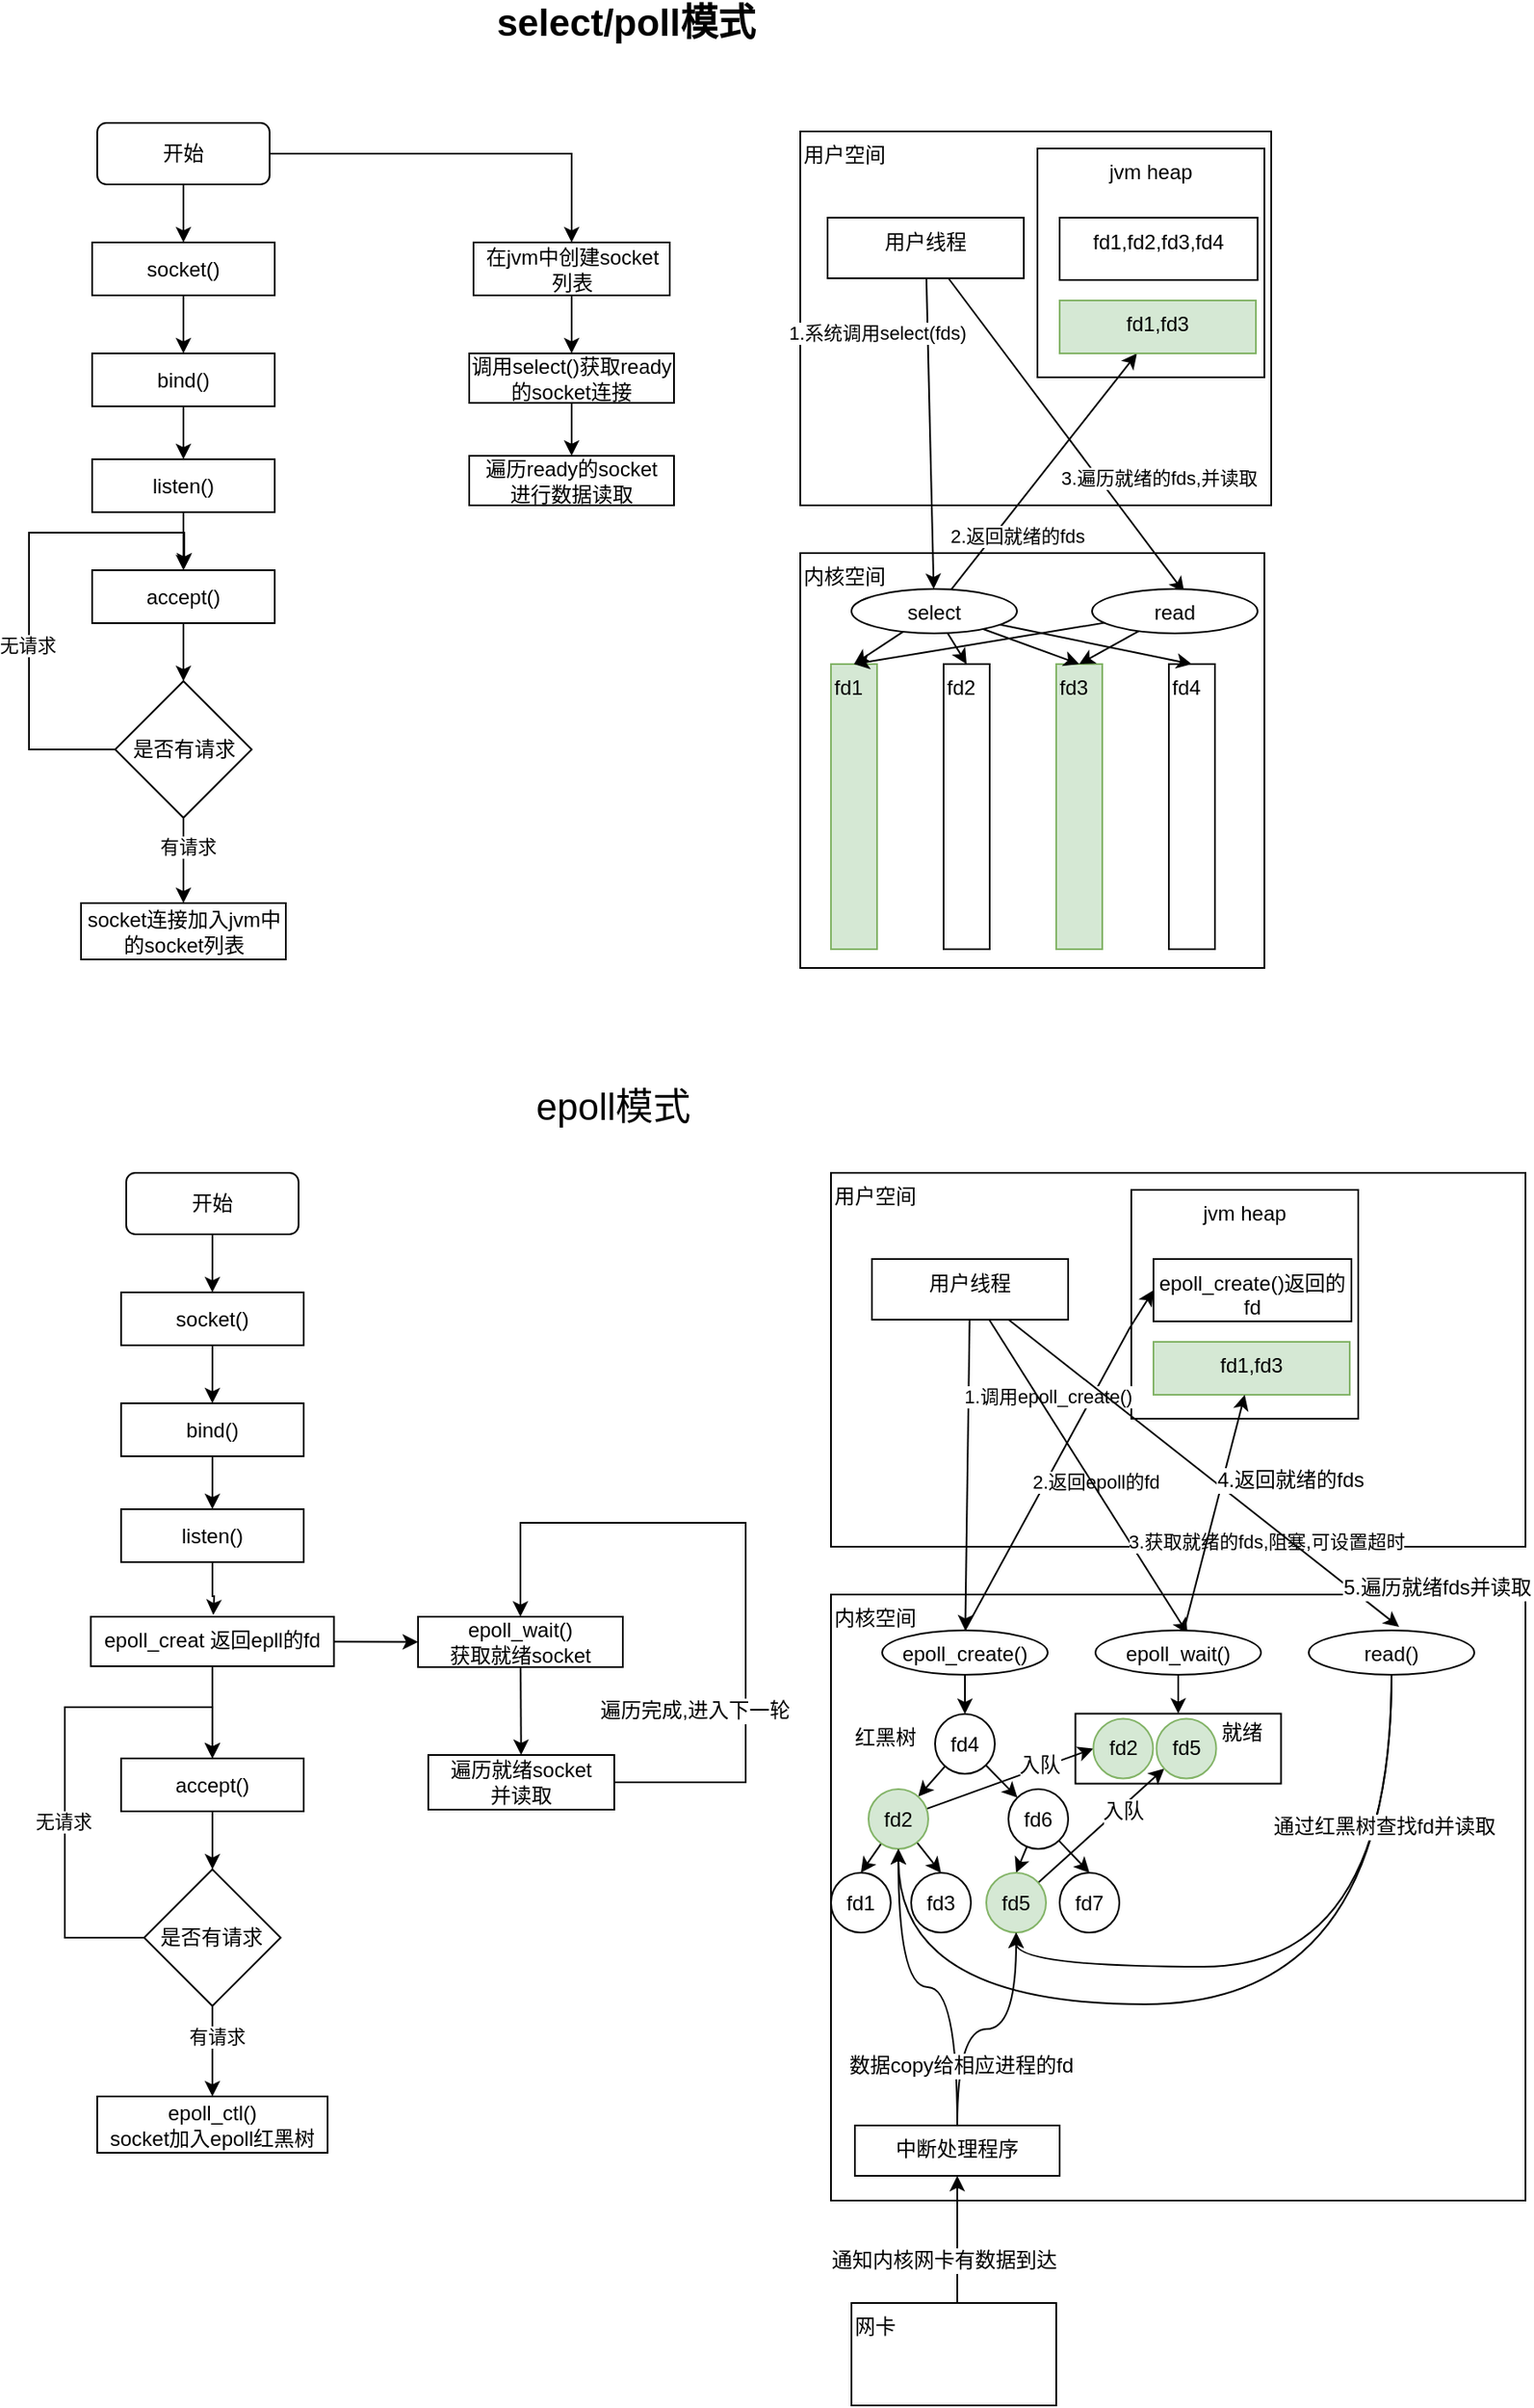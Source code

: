 <mxfile version="14.8.0" type="github">
  <diagram id="dQIw525SXA53HWnmH-iw" name="第 1 页">
    <mxGraphModel dx="943" dy="529" grid="0" gridSize="10" guides="1" tooltips="1" connect="1" arrows="1" fold="1" page="1" pageScale="1" pageWidth="827" pageHeight="1169" math="0" shadow="0">
      <root>
        <mxCell id="0" />
        <mxCell id="1" parent="0" />
        <mxCell id="DQrdnDRuWsa_MgPhwwZw-83" value="用户空间" style="rounded=0;whiteSpace=wrap;html=1;align=left;verticalAlign=top;" vertex="1" parent="1">
          <mxGeometry x="536" y="705" width="407" height="219" as="geometry" />
        </mxCell>
        <mxCell id="DQrdnDRuWsa_MgPhwwZw-84" value="jvm heap" style="rounded=0;whiteSpace=wrap;html=1;align=center;verticalAlign=top;" vertex="1" parent="1">
          <mxGeometry x="712" y="715" width="133" height="134" as="geometry" />
        </mxCell>
        <mxCell id="DQrdnDRuWsa_MgPhwwZw-103" value="fd1,fd3" style="rounded=0;whiteSpace=wrap;html=1;align=center;verticalAlign=top;fillColor=#d5e8d4;strokeColor=#82b366;" vertex="1" parent="1">
          <mxGeometry x="725" y="804" width="115" height="31" as="geometry" />
        </mxCell>
        <mxCell id="DQrdnDRuWsa_MgPhwwZw-85" value="内核空间" style="rounded=0;whiteSpace=wrap;html=1;verticalAlign=top;align=left;" vertex="1" parent="1">
          <mxGeometry x="536" y="952" width="407" height="355" as="geometry" />
        </mxCell>
        <mxCell id="DQrdnDRuWsa_MgPhwwZw-122" value="" style="rounded=0;whiteSpace=wrap;html=1;fontSize=12;align=center;verticalAlign=middle;" vertex="1" parent="1">
          <mxGeometry x="679.25" y="1021.78" width="120.5" height="41" as="geometry" />
        </mxCell>
        <mxCell id="DQrdnDRuWsa_MgPhwwZw-26" value="用户空间" style="rounded=0;whiteSpace=wrap;html=1;align=left;verticalAlign=top;" vertex="1" parent="1">
          <mxGeometry x="518" y="95" width="276" height="219" as="geometry" />
        </mxCell>
        <mxCell id="DQrdnDRuWsa_MgPhwwZw-51" value="jvm heap" style="rounded=0;whiteSpace=wrap;html=1;align=center;verticalAlign=top;" vertex="1" parent="1">
          <mxGeometry x="657" y="105" width="133" height="134" as="geometry" />
        </mxCell>
        <mxCell id="DQrdnDRuWsa_MgPhwwZw-7" style="edgeStyle=orthogonalEdgeStyle;rounded=0;orthogonalLoop=1;jettySize=auto;html=1;entryX=0.5;entryY=0;entryDx=0;entryDy=0;" edge="1" parent="1" source="DQrdnDRuWsa_MgPhwwZw-1" target="DQrdnDRuWsa_MgPhwwZw-2">
          <mxGeometry relative="1" as="geometry" />
        </mxCell>
        <mxCell id="DQrdnDRuWsa_MgPhwwZw-1" value="socket()" style="rounded=0;whiteSpace=wrap;html=1;" vertex="1" parent="1">
          <mxGeometry x="103" y="160" width="107" height="31" as="geometry" />
        </mxCell>
        <mxCell id="DQrdnDRuWsa_MgPhwwZw-8" style="edgeStyle=orthogonalEdgeStyle;rounded=0;orthogonalLoop=1;jettySize=auto;html=1;entryX=0.5;entryY=0;entryDx=0;entryDy=0;" edge="1" parent="1" source="DQrdnDRuWsa_MgPhwwZw-2" target="DQrdnDRuWsa_MgPhwwZw-3">
          <mxGeometry relative="1" as="geometry" />
        </mxCell>
        <mxCell id="DQrdnDRuWsa_MgPhwwZw-2" value="bind()" style="rounded=0;whiteSpace=wrap;html=1;" vertex="1" parent="1">
          <mxGeometry x="103" y="225" width="107" height="31" as="geometry" />
        </mxCell>
        <mxCell id="DQrdnDRuWsa_MgPhwwZw-9" style="edgeStyle=orthogonalEdgeStyle;rounded=0;orthogonalLoop=1;jettySize=auto;html=1;entryX=0.5;entryY=0;entryDx=0;entryDy=0;" edge="1" parent="1" source="DQrdnDRuWsa_MgPhwwZw-3" target="DQrdnDRuWsa_MgPhwwZw-4">
          <mxGeometry relative="1" as="geometry" />
        </mxCell>
        <mxCell id="DQrdnDRuWsa_MgPhwwZw-3" value="listen()" style="rounded=0;whiteSpace=wrap;html=1;" vertex="1" parent="1">
          <mxGeometry x="103" y="287" width="107" height="31" as="geometry" />
        </mxCell>
        <mxCell id="DQrdnDRuWsa_MgPhwwZw-12" style="edgeStyle=orthogonalEdgeStyle;rounded=0;orthogonalLoop=1;jettySize=auto;html=1;" edge="1" parent="1" source="DQrdnDRuWsa_MgPhwwZw-4" target="DQrdnDRuWsa_MgPhwwZw-11">
          <mxGeometry relative="1" as="geometry" />
        </mxCell>
        <mxCell id="DQrdnDRuWsa_MgPhwwZw-4" value="accept()" style="rounded=0;whiteSpace=wrap;html=1;" vertex="1" parent="1">
          <mxGeometry x="103" y="352" width="107" height="31" as="geometry" />
        </mxCell>
        <mxCell id="DQrdnDRuWsa_MgPhwwZw-6" style="edgeStyle=orthogonalEdgeStyle;rounded=0;orthogonalLoop=1;jettySize=auto;html=1;entryX=0.5;entryY=0;entryDx=0;entryDy=0;" edge="1" parent="1" source="DQrdnDRuWsa_MgPhwwZw-5" target="DQrdnDRuWsa_MgPhwwZw-1">
          <mxGeometry relative="1" as="geometry" />
        </mxCell>
        <mxCell id="DQrdnDRuWsa_MgPhwwZw-20" style="edgeStyle=orthogonalEdgeStyle;rounded=0;orthogonalLoop=1;jettySize=auto;html=1;entryX=0.5;entryY=0;entryDx=0;entryDy=0;" edge="1" parent="1" source="DQrdnDRuWsa_MgPhwwZw-5" target="DQrdnDRuWsa_MgPhwwZw-19">
          <mxGeometry relative="1" as="geometry" />
        </mxCell>
        <mxCell id="DQrdnDRuWsa_MgPhwwZw-5" value="开始" style="rounded=1;whiteSpace=wrap;html=1;" vertex="1" parent="1">
          <mxGeometry x="106" y="90" width="101" height="36" as="geometry" />
        </mxCell>
        <mxCell id="DQrdnDRuWsa_MgPhwwZw-10" value="select/poll模式" style="text;html=1;strokeColor=none;fillColor=none;align=center;verticalAlign=middle;whiteSpace=wrap;rounded=0;fontSize=22;fontStyle=1" vertex="1" parent="1">
          <mxGeometry x="335" y="22" width="162" height="19" as="geometry" />
        </mxCell>
        <mxCell id="DQrdnDRuWsa_MgPhwwZw-14" style="edgeStyle=orthogonalEdgeStyle;rounded=0;orthogonalLoop=1;jettySize=auto;html=1;entryX=0.5;entryY=0;entryDx=0;entryDy=0;" edge="1" parent="1" source="DQrdnDRuWsa_MgPhwwZw-11" target="DQrdnDRuWsa_MgPhwwZw-13">
          <mxGeometry relative="1" as="geometry" />
        </mxCell>
        <mxCell id="DQrdnDRuWsa_MgPhwwZw-17" value="有请求" style="edgeLabel;html=1;align=center;verticalAlign=middle;resizable=0;points=[];" vertex="1" connectable="0" parent="DQrdnDRuWsa_MgPhwwZw-14">
          <mxGeometry x="-0.314" y="2" relative="1" as="geometry">
            <mxPoint as="offset" />
          </mxGeometry>
        </mxCell>
        <mxCell id="DQrdnDRuWsa_MgPhwwZw-16" style="edgeStyle=orthogonalEdgeStyle;rounded=0;orthogonalLoop=1;jettySize=auto;html=1;" edge="1" parent="1" source="DQrdnDRuWsa_MgPhwwZw-11">
          <mxGeometry relative="1" as="geometry">
            <mxPoint x="157" y="351" as="targetPoint" />
            <Array as="points">
              <mxPoint x="66" y="457" />
              <mxPoint x="66" y="330" />
              <mxPoint x="157" y="330" />
            </Array>
          </mxGeometry>
        </mxCell>
        <mxCell id="DQrdnDRuWsa_MgPhwwZw-18" value="无请求" style="edgeLabel;html=1;align=center;verticalAlign=middle;resizable=0;points=[];" vertex="1" connectable="0" parent="DQrdnDRuWsa_MgPhwwZw-16">
          <mxGeometry x="-0.23" y="1" relative="1" as="geometry">
            <mxPoint as="offset" />
          </mxGeometry>
        </mxCell>
        <mxCell id="DQrdnDRuWsa_MgPhwwZw-11" value="是否有请求" style="rhombus;whiteSpace=wrap;html=1;" vertex="1" parent="1">
          <mxGeometry x="116.5" y="417" width="80" height="80" as="geometry" />
        </mxCell>
        <mxCell id="DQrdnDRuWsa_MgPhwwZw-13" value="socket连接加入jvm中的socket列表" style="rounded=0;whiteSpace=wrap;html=1;" vertex="1" parent="1">
          <mxGeometry x="96.5" y="547" width="120" height="33" as="geometry" />
        </mxCell>
        <mxCell id="DQrdnDRuWsa_MgPhwwZw-23" style="edgeStyle=orthogonalEdgeStyle;rounded=0;orthogonalLoop=1;jettySize=auto;html=1;" edge="1" parent="1" source="DQrdnDRuWsa_MgPhwwZw-19" target="DQrdnDRuWsa_MgPhwwZw-22">
          <mxGeometry relative="1" as="geometry" />
        </mxCell>
        <mxCell id="DQrdnDRuWsa_MgPhwwZw-19" value="在jvm中创建socket列表" style="rounded=0;whiteSpace=wrap;html=1;" vertex="1" parent="1">
          <mxGeometry x="326.5" y="160" width="115" height="31" as="geometry" />
        </mxCell>
        <mxCell id="DQrdnDRuWsa_MgPhwwZw-25" style="edgeStyle=orthogonalEdgeStyle;rounded=0;orthogonalLoop=1;jettySize=auto;html=1;entryX=0.5;entryY=0;entryDx=0;entryDy=0;" edge="1" parent="1" source="DQrdnDRuWsa_MgPhwwZw-22" target="DQrdnDRuWsa_MgPhwwZw-24">
          <mxGeometry relative="1" as="geometry" />
        </mxCell>
        <mxCell id="DQrdnDRuWsa_MgPhwwZw-22" value="调用select()获取ready的socket连接" style="rounded=0;whiteSpace=wrap;html=1;" vertex="1" parent="1">
          <mxGeometry x="324" y="225" width="120" height="29" as="geometry" />
        </mxCell>
        <mxCell id="DQrdnDRuWsa_MgPhwwZw-24" value="遍历ready的socket&lt;br&gt;进行数据读取" style="rounded=0;whiteSpace=wrap;html=1;" vertex="1" parent="1">
          <mxGeometry x="324" y="285" width="120" height="29" as="geometry" />
        </mxCell>
        <mxCell id="DQrdnDRuWsa_MgPhwwZw-27" value="内核空间" style="rounded=0;whiteSpace=wrap;html=1;verticalAlign=top;align=left;" vertex="1" parent="1">
          <mxGeometry x="518" y="342" width="272" height="243" as="geometry" />
        </mxCell>
        <mxCell id="DQrdnDRuWsa_MgPhwwZw-28" value="fd2" style="rounded=0;whiteSpace=wrap;html=1;align=left;verticalAlign=top;" vertex="1" parent="1">
          <mxGeometry x="602" y="407" width="27" height="167" as="geometry" />
        </mxCell>
        <mxCell id="DQrdnDRuWsa_MgPhwwZw-29" value="fd1" style="rounded=0;whiteSpace=wrap;html=1;align=left;verticalAlign=top;fillColor=#d5e8d4;strokeColor=#82b366;" vertex="1" parent="1">
          <mxGeometry x="536" y="407" width="27" height="167" as="geometry" />
        </mxCell>
        <mxCell id="DQrdnDRuWsa_MgPhwwZw-30" value="fd4" style="rounded=0;whiteSpace=wrap;html=1;align=left;verticalAlign=top;" vertex="1" parent="1">
          <mxGeometry x="734" y="407" width="27" height="167" as="geometry" />
        </mxCell>
        <mxCell id="DQrdnDRuWsa_MgPhwwZw-31" value="fd3" style="rounded=0;whiteSpace=wrap;html=1;align=left;verticalAlign=top;fillColor=#d5e8d4;strokeColor=#82b366;" vertex="1" parent="1">
          <mxGeometry x="668" y="407" width="27" height="167" as="geometry" />
        </mxCell>
        <mxCell id="DQrdnDRuWsa_MgPhwwZw-37" style="rounded=0;orthogonalLoop=1;jettySize=auto;html=1;" edge="1" parent="1" source="DQrdnDRuWsa_MgPhwwZw-32" target="DQrdnDRuWsa_MgPhwwZw-36">
          <mxGeometry relative="1" as="geometry" />
        </mxCell>
        <mxCell id="DQrdnDRuWsa_MgPhwwZw-39" value="2.返回就绪的fds" style="edgeLabel;html=1;align=center;verticalAlign=middle;resizable=0;points=[];" vertex="1" connectable="0" parent="DQrdnDRuWsa_MgPhwwZw-37">
          <mxGeometry x="0.591" y="12" relative="1" as="geometry">
            <mxPoint x="-39" y="86" as="offset" />
          </mxGeometry>
        </mxCell>
        <mxCell id="DQrdnDRuWsa_MgPhwwZw-41" style="rounded=0;orthogonalLoop=1;jettySize=auto;html=1;entryX=0.5;entryY=0;entryDx=0;entryDy=0;" edge="1" parent="1" source="DQrdnDRuWsa_MgPhwwZw-32" target="DQrdnDRuWsa_MgPhwwZw-29">
          <mxGeometry relative="1" as="geometry" />
        </mxCell>
        <mxCell id="DQrdnDRuWsa_MgPhwwZw-42" style="edgeStyle=none;rounded=0;orthogonalLoop=1;jettySize=auto;html=1;entryX=0.5;entryY=0;entryDx=0;entryDy=0;" edge="1" parent="1" source="DQrdnDRuWsa_MgPhwwZw-32" target="DQrdnDRuWsa_MgPhwwZw-28">
          <mxGeometry relative="1" as="geometry" />
        </mxCell>
        <mxCell id="DQrdnDRuWsa_MgPhwwZw-43" style="edgeStyle=none;rounded=0;orthogonalLoop=1;jettySize=auto;html=1;entryX=0.5;entryY=0;entryDx=0;entryDy=0;" edge="1" parent="1" source="DQrdnDRuWsa_MgPhwwZw-32" target="DQrdnDRuWsa_MgPhwwZw-31">
          <mxGeometry relative="1" as="geometry" />
        </mxCell>
        <mxCell id="DQrdnDRuWsa_MgPhwwZw-44" style="edgeStyle=none;rounded=0;orthogonalLoop=1;jettySize=auto;html=1;entryX=0.5;entryY=0;entryDx=0;entryDy=0;" edge="1" parent="1" source="DQrdnDRuWsa_MgPhwwZw-32" target="DQrdnDRuWsa_MgPhwwZw-30">
          <mxGeometry relative="1" as="geometry" />
        </mxCell>
        <mxCell id="DQrdnDRuWsa_MgPhwwZw-32" value="select" style="ellipse;whiteSpace=wrap;html=1;align=center;verticalAlign=top;" vertex="1" parent="1">
          <mxGeometry x="548" y="363" width="97" height="26" as="geometry" />
        </mxCell>
        <mxCell id="DQrdnDRuWsa_MgPhwwZw-35" style="rounded=0;orthogonalLoop=1;jettySize=auto;html=1;" edge="1" parent="1" source="DQrdnDRuWsa_MgPhwwZw-33" target="DQrdnDRuWsa_MgPhwwZw-32">
          <mxGeometry relative="1" as="geometry" />
        </mxCell>
        <mxCell id="DQrdnDRuWsa_MgPhwwZw-38" value="1.系统调用select(fds)" style="edgeLabel;html=1;align=center;verticalAlign=middle;resizable=0;points=[];" vertex="1" connectable="0" parent="DQrdnDRuWsa_MgPhwwZw-35">
          <mxGeometry x="-0.04" y="7" relative="1" as="geometry">
            <mxPoint x="-38" y="-56" as="offset" />
          </mxGeometry>
        </mxCell>
        <mxCell id="DQrdnDRuWsa_MgPhwwZw-49" style="edgeStyle=none;rounded=0;orthogonalLoop=1;jettySize=auto;html=1;entryX=0.557;entryY=0.077;entryDx=0;entryDy=0;entryPerimeter=0;" edge="1" parent="1" source="DQrdnDRuWsa_MgPhwwZw-33" target="DQrdnDRuWsa_MgPhwwZw-46">
          <mxGeometry relative="1" as="geometry">
            <mxPoint x="728" y="338.667" as="targetPoint" />
          </mxGeometry>
        </mxCell>
        <mxCell id="DQrdnDRuWsa_MgPhwwZw-50" value="3.遍历就绪的fds,并读取" style="edgeLabel;html=1;align=center;verticalAlign=middle;resizable=0;points=[];" vertex="1" connectable="0" parent="DQrdnDRuWsa_MgPhwwZw-49">
          <mxGeometry x="-0.198" y="1" relative="1" as="geometry">
            <mxPoint x="67" y="43" as="offset" />
          </mxGeometry>
        </mxCell>
        <mxCell id="DQrdnDRuWsa_MgPhwwZw-33" value="用户线程" style="rounded=0;whiteSpace=wrap;html=1;align=center;verticalAlign=top;" vertex="1" parent="1">
          <mxGeometry x="534" y="145.5" width="115" height="35.5" as="geometry" />
        </mxCell>
        <mxCell id="DQrdnDRuWsa_MgPhwwZw-34" value="fd1,fd2,fd3,fd4" style="rounded=0;whiteSpace=wrap;html=1;align=center;verticalAlign=top;" vertex="1" parent="1">
          <mxGeometry x="670" y="145.5" width="116" height="36.5" as="geometry" />
        </mxCell>
        <mxCell id="DQrdnDRuWsa_MgPhwwZw-36" value="fd1,fd3" style="rounded=0;whiteSpace=wrap;html=1;align=center;verticalAlign=top;fillColor=#d5e8d4;strokeColor=#82b366;" vertex="1" parent="1">
          <mxGeometry x="670" y="194" width="115" height="31" as="geometry" />
        </mxCell>
        <mxCell id="DQrdnDRuWsa_MgPhwwZw-47" style="edgeStyle=none;rounded=0;orthogonalLoop=1;jettySize=auto;html=1;entryX=0.5;entryY=0;entryDx=0;entryDy=0;" edge="1" parent="1" source="DQrdnDRuWsa_MgPhwwZw-46" target="DQrdnDRuWsa_MgPhwwZw-29">
          <mxGeometry relative="1" as="geometry" />
        </mxCell>
        <mxCell id="DQrdnDRuWsa_MgPhwwZw-48" style="edgeStyle=none;rounded=0;orthogonalLoop=1;jettySize=auto;html=1;entryX=0.5;entryY=0;entryDx=0;entryDy=0;" edge="1" parent="1" source="DQrdnDRuWsa_MgPhwwZw-46" target="DQrdnDRuWsa_MgPhwwZw-31">
          <mxGeometry relative="1" as="geometry" />
        </mxCell>
        <mxCell id="DQrdnDRuWsa_MgPhwwZw-46" value="read" style="ellipse;whiteSpace=wrap;html=1;align=center;verticalAlign=top;" vertex="1" parent="1">
          <mxGeometry x="689" y="363" width="97" height="26" as="geometry" />
        </mxCell>
        <mxCell id="DQrdnDRuWsa_MgPhwwZw-52" value="epoll模式" style="text;html=1;strokeColor=none;fillColor=none;align=center;verticalAlign=middle;whiteSpace=wrap;rounded=0;fontSize=22;" vertex="1" parent="1">
          <mxGeometry x="335" y="657" width="147" height="20" as="geometry" />
        </mxCell>
        <mxCell id="DQrdnDRuWsa_MgPhwwZw-53" style="edgeStyle=orthogonalEdgeStyle;rounded=0;orthogonalLoop=1;jettySize=auto;html=1;entryX=0.5;entryY=0;entryDx=0;entryDy=0;" edge="1" parent="1" source="DQrdnDRuWsa_MgPhwwZw-54" target="DQrdnDRuWsa_MgPhwwZw-56">
          <mxGeometry relative="1" as="geometry" />
        </mxCell>
        <mxCell id="DQrdnDRuWsa_MgPhwwZw-54" value="socket()" style="rounded=0;whiteSpace=wrap;html=1;" vertex="1" parent="1">
          <mxGeometry x="119.97" y="775" width="107" height="31" as="geometry" />
        </mxCell>
        <mxCell id="DQrdnDRuWsa_MgPhwwZw-55" style="edgeStyle=orthogonalEdgeStyle;rounded=0;orthogonalLoop=1;jettySize=auto;html=1;entryX=0.5;entryY=0;entryDx=0;entryDy=0;" edge="1" parent="1" source="DQrdnDRuWsa_MgPhwwZw-56" target="DQrdnDRuWsa_MgPhwwZw-58">
          <mxGeometry relative="1" as="geometry" />
        </mxCell>
        <mxCell id="DQrdnDRuWsa_MgPhwwZw-56" value="bind()" style="rounded=0;whiteSpace=wrap;html=1;" vertex="1" parent="1">
          <mxGeometry x="119.97" y="840" width="107" height="31" as="geometry" />
        </mxCell>
        <mxCell id="DQrdnDRuWsa_MgPhwwZw-57" style="edgeStyle=orthogonalEdgeStyle;rounded=0;orthogonalLoop=1;jettySize=auto;html=1;" edge="1" parent="1" source="DQrdnDRuWsa_MgPhwwZw-58">
          <mxGeometry relative="1" as="geometry">
            <mxPoint x="174" y="964" as="targetPoint" />
          </mxGeometry>
        </mxCell>
        <mxCell id="DQrdnDRuWsa_MgPhwwZw-58" value="listen()" style="rounded=0;whiteSpace=wrap;html=1;" vertex="1" parent="1">
          <mxGeometry x="119.97" y="902" width="107" height="31" as="geometry" />
        </mxCell>
        <mxCell id="DQrdnDRuWsa_MgPhwwZw-59" style="edgeStyle=orthogonalEdgeStyle;rounded=0;orthogonalLoop=1;jettySize=auto;html=1;" edge="1" parent="1" source="DQrdnDRuWsa_MgPhwwZw-60" target="DQrdnDRuWsa_MgPhwwZw-68">
          <mxGeometry relative="1" as="geometry" />
        </mxCell>
        <mxCell id="DQrdnDRuWsa_MgPhwwZw-60" value="accept()" style="rounded=0;whiteSpace=wrap;html=1;" vertex="1" parent="1">
          <mxGeometry x="119.97" y="1048" width="107" height="31" as="geometry" />
        </mxCell>
        <mxCell id="DQrdnDRuWsa_MgPhwwZw-61" style="edgeStyle=orthogonalEdgeStyle;rounded=0;orthogonalLoop=1;jettySize=auto;html=1;entryX=0.5;entryY=0;entryDx=0;entryDy=0;" edge="1" parent="1" source="DQrdnDRuWsa_MgPhwwZw-63" target="DQrdnDRuWsa_MgPhwwZw-54">
          <mxGeometry relative="1" as="geometry" />
        </mxCell>
        <mxCell id="DQrdnDRuWsa_MgPhwwZw-63" value="开始" style="rounded=1;whiteSpace=wrap;html=1;" vertex="1" parent="1">
          <mxGeometry x="122.97" y="705" width="101" height="36" as="geometry" />
        </mxCell>
        <mxCell id="DQrdnDRuWsa_MgPhwwZw-64" style="edgeStyle=orthogonalEdgeStyle;rounded=0;orthogonalLoop=1;jettySize=auto;html=1;entryX=0.5;entryY=0;entryDx=0;entryDy=0;" edge="1" parent="1" source="DQrdnDRuWsa_MgPhwwZw-68" target="DQrdnDRuWsa_MgPhwwZw-69">
          <mxGeometry relative="1" as="geometry" />
        </mxCell>
        <mxCell id="DQrdnDRuWsa_MgPhwwZw-65" value="有请求" style="edgeLabel;html=1;align=center;verticalAlign=middle;resizable=0;points=[];" vertex="1" connectable="0" parent="DQrdnDRuWsa_MgPhwwZw-64">
          <mxGeometry x="-0.314" y="2" relative="1" as="geometry">
            <mxPoint as="offset" />
          </mxGeometry>
        </mxCell>
        <mxCell id="DQrdnDRuWsa_MgPhwwZw-66" style="edgeStyle=orthogonalEdgeStyle;rounded=0;orthogonalLoop=1;jettySize=auto;html=1;entryX=0.5;entryY=0;entryDx=0;entryDy=0;" edge="1" parent="1" source="DQrdnDRuWsa_MgPhwwZw-68" target="DQrdnDRuWsa_MgPhwwZw-60">
          <mxGeometry relative="1" as="geometry">
            <mxPoint x="236" y="1018" as="targetPoint" />
            <Array as="points">
              <mxPoint x="87" y="1153" />
              <mxPoint x="87" y="1018" />
              <mxPoint x="173" y="1018" />
            </Array>
          </mxGeometry>
        </mxCell>
        <mxCell id="DQrdnDRuWsa_MgPhwwZw-67" value="无请求" style="edgeLabel;html=1;align=center;verticalAlign=middle;resizable=0;points=[];" vertex="1" connectable="0" parent="DQrdnDRuWsa_MgPhwwZw-66">
          <mxGeometry x="-0.23" y="1" relative="1" as="geometry">
            <mxPoint as="offset" />
          </mxGeometry>
        </mxCell>
        <mxCell id="DQrdnDRuWsa_MgPhwwZw-68" value="是否有请求" style="rhombus;whiteSpace=wrap;html=1;" vertex="1" parent="1">
          <mxGeometry x="133.47" y="1113" width="80" height="80" as="geometry" />
        </mxCell>
        <mxCell id="DQrdnDRuWsa_MgPhwwZw-69" value="epoll_ctl()&lt;br&gt;socket加入epoll红黑树" style="rounded=0;whiteSpace=wrap;html=1;" vertex="1" parent="1">
          <mxGeometry x="105.975" y="1246" width="134.99" height="33" as="geometry" />
        </mxCell>
        <mxCell id="DQrdnDRuWsa_MgPhwwZw-76" style="edgeStyle=none;rounded=0;orthogonalLoop=1;jettySize=auto;html=1;entryX=0.5;entryY=0;entryDx=0;entryDy=0;fontSize=12;" edge="1" parent="1" source="DQrdnDRuWsa_MgPhwwZw-75" target="DQrdnDRuWsa_MgPhwwZw-60">
          <mxGeometry relative="1" as="geometry" />
        </mxCell>
        <mxCell id="DQrdnDRuWsa_MgPhwwZw-78" style="edgeStyle=none;rounded=0;orthogonalLoop=1;jettySize=auto;html=1;entryX=0;entryY=0.5;entryDx=0;entryDy=0;fontSize=12;" edge="1" parent="1" source="DQrdnDRuWsa_MgPhwwZw-75" target="DQrdnDRuWsa_MgPhwwZw-77">
          <mxGeometry relative="1" as="geometry" />
        </mxCell>
        <mxCell id="DQrdnDRuWsa_MgPhwwZw-75" value="epoll_creat 返回epll的fd" style="rounded=0;whiteSpace=wrap;html=1;fontSize=12;align=center;verticalAlign=top;" vertex="1" parent="1">
          <mxGeometry x="102.22" y="965" width="142.5" height="29" as="geometry" />
        </mxCell>
        <mxCell id="DQrdnDRuWsa_MgPhwwZw-80" style="edgeStyle=none;rounded=0;orthogonalLoop=1;jettySize=auto;html=1;fontSize=12;" edge="1" parent="1" source="DQrdnDRuWsa_MgPhwwZw-77" target="DQrdnDRuWsa_MgPhwwZw-79">
          <mxGeometry relative="1" as="geometry" />
        </mxCell>
        <mxCell id="DQrdnDRuWsa_MgPhwwZw-77" value="epoll_wait()&lt;br&gt;获取就绪socket" style="rounded=0;whiteSpace=wrap;html=1;fontSize=12;align=center;verticalAlign=middle;" vertex="1" parent="1">
          <mxGeometry x="294" y="965" width="120" height="29.5" as="geometry" />
        </mxCell>
        <mxCell id="DQrdnDRuWsa_MgPhwwZw-81" style="edgeStyle=none;rounded=0;orthogonalLoop=1;jettySize=auto;html=1;entryX=0.5;entryY=0;entryDx=0;entryDy=0;fontSize=12;" edge="1" parent="1" source="DQrdnDRuWsa_MgPhwwZw-79" target="DQrdnDRuWsa_MgPhwwZw-77">
          <mxGeometry relative="1" as="geometry">
            <Array as="points">
              <mxPoint x="486" y="1062" />
              <mxPoint x="486" y="910" />
              <mxPoint x="354" y="910" />
            </Array>
          </mxGeometry>
        </mxCell>
        <mxCell id="DQrdnDRuWsa_MgPhwwZw-82" value="遍历完成,进入下一轮" style="edgeLabel;html=1;align=center;verticalAlign=middle;resizable=0;points=[];fontSize=12;" vertex="1" connectable="0" parent="DQrdnDRuWsa_MgPhwwZw-81">
          <mxGeometry x="-0.298" y="-1" relative="1" as="geometry">
            <mxPoint x="-31" y="27" as="offset" />
          </mxGeometry>
        </mxCell>
        <mxCell id="DQrdnDRuWsa_MgPhwwZw-79" value="遍历就绪socket&lt;br&gt;并读取" style="rounded=0;whiteSpace=wrap;html=1;fontSize=12;align=center;verticalAlign=middle;" vertex="1" parent="1">
          <mxGeometry x="300" y="1046" width="109" height="32" as="geometry" />
        </mxCell>
        <mxCell id="DQrdnDRuWsa_MgPhwwZw-90" style="rounded=0;orthogonalLoop=1;jettySize=auto;html=1;entryX=0;entryY=0.5;entryDx=0;entryDy=0;exitX=0.5;exitY=0;exitDx=0;exitDy=0;" edge="1" parent="1" source="DQrdnDRuWsa_MgPhwwZw-96" target="DQrdnDRuWsa_MgPhwwZw-102">
          <mxGeometry relative="1" as="geometry">
            <mxPoint x="616" y="964" as="sourcePoint" />
            <mxPoint x="719.82" y="773.63" as="targetPoint" />
            <Array as="points">
              <mxPoint x="711" y="796" />
            </Array>
          </mxGeometry>
        </mxCell>
        <mxCell id="DQrdnDRuWsa_MgPhwwZw-91" value="2.返回epoll的fd" style="edgeLabel;html=1;align=center;verticalAlign=middle;resizable=0;points=[];" vertex="1" connectable="0" parent="DQrdnDRuWsa_MgPhwwZw-90">
          <mxGeometry x="0.591" y="12" relative="1" as="geometry">
            <mxPoint y="78" as="offset" />
          </mxGeometry>
        </mxCell>
        <mxCell id="DQrdnDRuWsa_MgPhwwZw-120" style="edgeStyle=none;rounded=0;orthogonalLoop=1;jettySize=auto;html=1;entryX=0.5;entryY=0;entryDx=0;entryDy=0;fontSize=12;" edge="1" parent="1" source="DQrdnDRuWsa_MgPhwwZw-96" target="DQrdnDRuWsa_MgPhwwZw-107">
          <mxGeometry relative="1" as="geometry" />
        </mxCell>
        <mxCell id="DQrdnDRuWsa_MgPhwwZw-96" value="epoll_create()" style="ellipse;whiteSpace=wrap;html=1;align=center;verticalAlign=top;" vertex="1" parent="1">
          <mxGeometry x="566" y="973" width="97" height="26" as="geometry" />
        </mxCell>
        <mxCell id="DQrdnDRuWsa_MgPhwwZw-97" style="rounded=0;orthogonalLoop=1;jettySize=auto;html=1;" edge="1" parent="1" source="DQrdnDRuWsa_MgPhwwZw-101" target="DQrdnDRuWsa_MgPhwwZw-96">
          <mxGeometry relative="1" as="geometry" />
        </mxCell>
        <mxCell id="DQrdnDRuWsa_MgPhwwZw-98" value="1.调用epoll_create()" style="edgeLabel;html=1;align=center;verticalAlign=middle;resizable=0;points=[];" vertex="1" connectable="0" parent="DQrdnDRuWsa_MgPhwwZw-97">
          <mxGeometry x="-0.04" y="7" relative="1" as="geometry">
            <mxPoint x="40" y="-43" as="offset" />
          </mxGeometry>
        </mxCell>
        <mxCell id="DQrdnDRuWsa_MgPhwwZw-99" style="edgeStyle=none;rounded=0;orthogonalLoop=1;jettySize=auto;html=1;entryX=0.557;entryY=0.077;entryDx=0;entryDy=0;entryPerimeter=0;" edge="1" parent="1" source="DQrdnDRuWsa_MgPhwwZw-101" target="DQrdnDRuWsa_MgPhwwZw-106">
          <mxGeometry relative="1" as="geometry">
            <mxPoint x="746" y="948.667" as="targetPoint" />
          </mxGeometry>
        </mxCell>
        <mxCell id="DQrdnDRuWsa_MgPhwwZw-100" value="3.获取就绪的fds,阻塞,可设置超时" style="edgeLabel;html=1;align=center;verticalAlign=middle;resizable=0;points=[];" vertex="1" connectable="0" parent="DQrdnDRuWsa_MgPhwwZw-99">
          <mxGeometry x="-0.198" y="1" relative="1" as="geometry">
            <mxPoint x="114" y="56" as="offset" />
          </mxGeometry>
        </mxCell>
        <mxCell id="DQrdnDRuWsa_MgPhwwZw-139" style="edgeStyle=none;rounded=0;orthogonalLoop=1;jettySize=auto;html=1;entryX=0.546;entryY=-0.077;entryDx=0;entryDy=0;entryPerimeter=0;fontSize=12;" edge="1" parent="1" source="DQrdnDRuWsa_MgPhwwZw-101" target="DQrdnDRuWsa_MgPhwwZw-136">
          <mxGeometry relative="1" as="geometry" />
        </mxCell>
        <mxCell id="DQrdnDRuWsa_MgPhwwZw-140" value="5.遍历就绪fds并读取" style="edgeLabel;html=1;align=center;verticalAlign=middle;resizable=0;points=[];fontSize=12;" vertex="1" connectable="0" parent="DQrdnDRuWsa_MgPhwwZw-139">
          <mxGeometry x="0.691" y="1" relative="1" as="geometry">
            <mxPoint x="57" y="5" as="offset" />
          </mxGeometry>
        </mxCell>
        <mxCell id="DQrdnDRuWsa_MgPhwwZw-101" value="用户线程" style="rounded=0;whiteSpace=wrap;html=1;align=center;verticalAlign=top;" vertex="1" parent="1">
          <mxGeometry x="560" y="755.5" width="115" height="35.5" as="geometry" />
        </mxCell>
        <mxCell id="DQrdnDRuWsa_MgPhwwZw-102" value="epoll_create()返回的fd" style="rounded=0;whiteSpace=wrap;html=1;align=center;verticalAlign=top;" vertex="1" parent="1">
          <mxGeometry x="725" y="755.5" width="116" height="36.5" as="geometry" />
        </mxCell>
        <mxCell id="DQrdnDRuWsa_MgPhwwZw-135" style="edgeStyle=none;rounded=0;orthogonalLoop=1;jettySize=auto;html=1;entryX=0.5;entryY=0;entryDx=0;entryDy=0;fontSize=12;" edge="1" parent="1" source="DQrdnDRuWsa_MgPhwwZw-106" target="DQrdnDRuWsa_MgPhwwZw-122">
          <mxGeometry relative="1" as="geometry" />
        </mxCell>
        <mxCell id="DQrdnDRuWsa_MgPhwwZw-137" style="edgeStyle=none;rounded=0;orthogonalLoop=1;jettySize=auto;html=1;fontSize=12;" edge="1" parent="1" source="DQrdnDRuWsa_MgPhwwZw-106" target="DQrdnDRuWsa_MgPhwwZw-103">
          <mxGeometry relative="1" as="geometry" />
        </mxCell>
        <mxCell id="DQrdnDRuWsa_MgPhwwZw-138" value="4.返回就绪的fds" style="edgeLabel;html=1;align=center;verticalAlign=middle;resizable=0;points=[];fontSize=12;" vertex="1" connectable="0" parent="DQrdnDRuWsa_MgPhwwZw-137">
          <mxGeometry x="0.267" relative="1" as="geometry">
            <mxPoint x="39" y="-1" as="offset" />
          </mxGeometry>
        </mxCell>
        <mxCell id="DQrdnDRuWsa_MgPhwwZw-106" value="epoll_wait()" style="ellipse;whiteSpace=wrap;html=1;align=center;verticalAlign=top;" vertex="1" parent="1">
          <mxGeometry x="691" y="973" width="97" height="26" as="geometry" />
        </mxCell>
        <mxCell id="DQrdnDRuWsa_MgPhwwZw-114" style="edgeStyle=none;rounded=0;orthogonalLoop=1;jettySize=auto;html=1;fontSize=12;" edge="1" parent="1" source="DQrdnDRuWsa_MgPhwwZw-107" target="DQrdnDRuWsa_MgPhwwZw-108">
          <mxGeometry relative="1" as="geometry" />
        </mxCell>
        <mxCell id="DQrdnDRuWsa_MgPhwwZw-115" style="edgeStyle=none;rounded=0;orthogonalLoop=1;jettySize=auto;html=1;fontSize=12;" edge="1" parent="1" source="DQrdnDRuWsa_MgPhwwZw-107" target="DQrdnDRuWsa_MgPhwwZw-109">
          <mxGeometry relative="1" as="geometry" />
        </mxCell>
        <mxCell id="DQrdnDRuWsa_MgPhwwZw-107" value="fd4" style="ellipse;whiteSpace=wrap;html=1;aspect=fixed;fontSize=12;align=center;verticalAlign=middle;" vertex="1" parent="1">
          <mxGeometry x="597" y="1022" width="35" height="35" as="geometry" />
        </mxCell>
        <mxCell id="DQrdnDRuWsa_MgPhwwZw-116" style="edgeStyle=none;rounded=0;orthogonalLoop=1;jettySize=auto;html=1;entryX=0.5;entryY=0;entryDx=0;entryDy=0;fontSize=12;" edge="1" parent="1" source="DQrdnDRuWsa_MgPhwwZw-108" target="DQrdnDRuWsa_MgPhwwZw-110">
          <mxGeometry relative="1" as="geometry" />
        </mxCell>
        <mxCell id="DQrdnDRuWsa_MgPhwwZw-117" style="edgeStyle=none;rounded=0;orthogonalLoop=1;jettySize=auto;html=1;entryX=0.5;entryY=0;entryDx=0;entryDy=0;fontSize=12;" edge="1" parent="1" source="DQrdnDRuWsa_MgPhwwZw-108" target="DQrdnDRuWsa_MgPhwwZw-111">
          <mxGeometry relative="1" as="geometry" />
        </mxCell>
        <mxCell id="DQrdnDRuWsa_MgPhwwZw-131" style="edgeStyle=none;rounded=0;orthogonalLoop=1;jettySize=auto;html=1;entryX=0;entryY=0.5;entryDx=0;entryDy=0;fontSize=12;" edge="1" parent="1" source="DQrdnDRuWsa_MgPhwwZw-108" target="DQrdnDRuWsa_MgPhwwZw-123">
          <mxGeometry relative="1" as="geometry" />
        </mxCell>
        <mxCell id="DQrdnDRuWsa_MgPhwwZw-133" value="入队" style="edgeLabel;html=1;align=center;verticalAlign=middle;resizable=0;points=[];fontSize=12;" vertex="1" connectable="0" parent="DQrdnDRuWsa_MgPhwwZw-131">
          <mxGeometry x="-0.325" y="1" relative="1" as="geometry">
            <mxPoint x="33" y="-13" as="offset" />
          </mxGeometry>
        </mxCell>
        <mxCell id="DQrdnDRuWsa_MgPhwwZw-108" value="fd2" style="ellipse;whiteSpace=wrap;html=1;aspect=fixed;fontSize=12;align=center;verticalAlign=middle;fillColor=#d5e8d4;strokeColor=#82b366;" vertex="1" parent="1">
          <mxGeometry x="558" y="1066" width="35" height="35" as="geometry" />
        </mxCell>
        <mxCell id="DQrdnDRuWsa_MgPhwwZw-118" style="edgeStyle=none;rounded=0;orthogonalLoop=1;jettySize=auto;html=1;entryX=0.5;entryY=0;entryDx=0;entryDy=0;fontSize=12;" edge="1" parent="1" source="DQrdnDRuWsa_MgPhwwZw-109" target="DQrdnDRuWsa_MgPhwwZw-112">
          <mxGeometry relative="1" as="geometry" />
        </mxCell>
        <mxCell id="DQrdnDRuWsa_MgPhwwZw-119" style="edgeStyle=none;rounded=0;orthogonalLoop=1;jettySize=auto;html=1;entryX=0.5;entryY=0;entryDx=0;entryDy=0;fontSize=12;" edge="1" parent="1" source="DQrdnDRuWsa_MgPhwwZw-109" target="DQrdnDRuWsa_MgPhwwZw-113">
          <mxGeometry relative="1" as="geometry" />
        </mxCell>
        <mxCell id="DQrdnDRuWsa_MgPhwwZw-109" value="fd6" style="ellipse;whiteSpace=wrap;html=1;aspect=fixed;fontSize=12;align=center;verticalAlign=middle;" vertex="1" parent="1">
          <mxGeometry x="640" y="1066" width="35" height="35" as="geometry" />
        </mxCell>
        <mxCell id="DQrdnDRuWsa_MgPhwwZw-110" value="fd1" style="ellipse;whiteSpace=wrap;html=1;aspect=fixed;fontSize=12;align=center;verticalAlign=middle;" vertex="1" parent="1">
          <mxGeometry x="536" y="1115" width="35" height="35" as="geometry" />
        </mxCell>
        <mxCell id="DQrdnDRuWsa_MgPhwwZw-111" value="fd3" style="ellipse;whiteSpace=wrap;html=1;aspect=fixed;fontSize=12;align=center;verticalAlign=middle;" vertex="1" parent="1">
          <mxGeometry x="583" y="1115" width="35" height="35" as="geometry" />
        </mxCell>
        <mxCell id="DQrdnDRuWsa_MgPhwwZw-132" style="edgeStyle=none;rounded=0;orthogonalLoop=1;jettySize=auto;html=1;fontSize=12;" edge="1" parent="1" source="DQrdnDRuWsa_MgPhwwZw-112" target="DQrdnDRuWsa_MgPhwwZw-124">
          <mxGeometry relative="1" as="geometry" />
        </mxCell>
        <mxCell id="DQrdnDRuWsa_MgPhwwZw-134" value="入队" style="edgeLabel;html=1;align=center;verticalAlign=middle;resizable=0;points=[];fontSize=12;" vertex="1" connectable="0" parent="DQrdnDRuWsa_MgPhwwZw-132">
          <mxGeometry x="0.109" relative="1" as="geometry">
            <mxPoint x="8" y="-5" as="offset" />
          </mxGeometry>
        </mxCell>
        <mxCell id="DQrdnDRuWsa_MgPhwwZw-112" value="fd5" style="ellipse;whiteSpace=wrap;html=1;aspect=fixed;fontSize=12;align=center;verticalAlign=middle;fillColor=#d5e8d4;strokeColor=#82b366;" vertex="1" parent="1">
          <mxGeometry x="627" y="1115" width="35" height="35" as="geometry" />
        </mxCell>
        <mxCell id="DQrdnDRuWsa_MgPhwwZw-113" value="fd7" style="ellipse;whiteSpace=wrap;html=1;aspect=fixed;fontSize=12;align=center;verticalAlign=middle;" vertex="1" parent="1">
          <mxGeometry x="670" y="1115" width="35" height="35" as="geometry" />
        </mxCell>
        <mxCell id="DQrdnDRuWsa_MgPhwwZw-121" value="红黑树" style="text;html=1;strokeColor=none;fillColor=none;align=center;verticalAlign=middle;whiteSpace=wrap;rounded=0;fontSize=12;" vertex="1" parent="1">
          <mxGeometry x="548" y="1026" width="40" height="20" as="geometry" />
        </mxCell>
        <mxCell id="DQrdnDRuWsa_MgPhwwZw-123" value="fd2" style="ellipse;whiteSpace=wrap;html=1;aspect=fixed;fontSize=12;align=center;verticalAlign=middle;fillColor=#d5e8d4;strokeColor=#82b366;" vertex="1" parent="1">
          <mxGeometry x="689.75" y="1024.78" width="35" height="35" as="geometry" />
        </mxCell>
        <mxCell id="DQrdnDRuWsa_MgPhwwZw-124" value="fd5" style="ellipse;whiteSpace=wrap;html=1;aspect=fixed;fontSize=12;align=center;verticalAlign=middle;fillColor=#d5e8d4;strokeColor=#82b366;" vertex="1" parent="1">
          <mxGeometry x="726.75" y="1024.78" width="35" height="35" as="geometry" />
        </mxCell>
        <mxCell id="DQrdnDRuWsa_MgPhwwZw-125" value="就绪" style="text;html=1;strokeColor=none;fillColor=none;align=center;verticalAlign=middle;whiteSpace=wrap;rounded=0;fontSize=12;" vertex="1" parent="1">
          <mxGeometry x="756.75" y="1022.78" width="40" height="20" as="geometry" />
        </mxCell>
        <mxCell id="DQrdnDRuWsa_MgPhwwZw-128" style="edgeStyle=none;rounded=0;orthogonalLoop=1;jettySize=auto;html=1;entryX=0.5;entryY=1;entryDx=0;entryDy=0;fontSize=12;" edge="1" parent="1" source="DQrdnDRuWsa_MgPhwwZw-126" target="DQrdnDRuWsa_MgPhwwZw-145">
          <mxGeometry relative="1" as="geometry">
            <Array as="points">
              <mxPoint x="610" y="1371" />
            </Array>
          </mxGeometry>
        </mxCell>
        <mxCell id="DQrdnDRuWsa_MgPhwwZw-129" value="通知内核网卡有数据到达" style="edgeLabel;html=1;align=center;verticalAlign=middle;resizable=0;points=[];fontSize=12;" vertex="1" connectable="0" parent="DQrdnDRuWsa_MgPhwwZw-128">
          <mxGeometry x="0.001" y="-1" relative="1" as="geometry">
            <mxPoint x="-9" y="8" as="offset" />
          </mxGeometry>
        </mxCell>
        <mxCell id="DQrdnDRuWsa_MgPhwwZw-126" value="网卡" style="rounded=0;whiteSpace=wrap;html=1;fontSize=12;align=left;verticalAlign=top;" vertex="1" parent="1">
          <mxGeometry x="548" y="1367" width="120" height="60" as="geometry" />
        </mxCell>
        <mxCell id="DQrdnDRuWsa_MgPhwwZw-142" style="edgeStyle=orthogonalEdgeStyle;rounded=0;orthogonalLoop=1;jettySize=auto;html=1;entryX=0.5;entryY=1;entryDx=0;entryDy=0;fontSize=12;curved=1;exitX=0.5;exitY=1;exitDx=0;exitDy=0;" edge="1" parent="1" source="DQrdnDRuWsa_MgPhwwZw-136" target="DQrdnDRuWsa_MgPhwwZw-108">
          <mxGeometry relative="1" as="geometry">
            <Array as="points">
              <mxPoint x="865" y="1192" />
              <mxPoint x="576" y="1192" />
            </Array>
          </mxGeometry>
        </mxCell>
        <mxCell id="DQrdnDRuWsa_MgPhwwZw-143" style="edgeStyle=orthogonalEdgeStyle;curved=1;rounded=0;orthogonalLoop=1;jettySize=auto;html=1;entryX=0.5;entryY=1;entryDx=0;entryDy=0;fontSize=12;" edge="1" parent="1" source="DQrdnDRuWsa_MgPhwwZw-136" target="DQrdnDRuWsa_MgPhwwZw-112">
          <mxGeometry relative="1" as="geometry">
            <Array as="points">
              <mxPoint x="865" y="1170" />
              <mxPoint x="645" y="1170" />
            </Array>
          </mxGeometry>
        </mxCell>
        <mxCell id="DQrdnDRuWsa_MgPhwwZw-144" value="通过红黑树查找fd并读取" style="edgeLabel;html=1;align=center;verticalAlign=middle;resizable=0;points=[];fontSize=12;" vertex="1" connectable="0" parent="DQrdnDRuWsa_MgPhwwZw-143">
          <mxGeometry x="-0.689" y="-6" relative="1" as="geometry">
            <mxPoint x="1" y="25" as="offset" />
          </mxGeometry>
        </mxCell>
        <mxCell id="DQrdnDRuWsa_MgPhwwZw-136" value="read()" style="ellipse;whiteSpace=wrap;html=1;align=center;verticalAlign=top;" vertex="1" parent="1">
          <mxGeometry x="816" y="973" width="97" height="26" as="geometry" />
        </mxCell>
        <mxCell id="DQrdnDRuWsa_MgPhwwZw-146" style="edgeStyle=orthogonalEdgeStyle;curved=1;rounded=0;orthogonalLoop=1;jettySize=auto;html=1;entryX=0.5;entryY=1;entryDx=0;entryDy=0;fontSize=12;" edge="1" parent="1" source="DQrdnDRuWsa_MgPhwwZw-145" target="DQrdnDRuWsa_MgPhwwZw-108">
          <mxGeometry relative="1" as="geometry" />
        </mxCell>
        <mxCell id="DQrdnDRuWsa_MgPhwwZw-147" style="edgeStyle=orthogonalEdgeStyle;curved=1;rounded=0;orthogonalLoop=1;jettySize=auto;html=1;entryX=0.5;entryY=1;entryDx=0;entryDy=0;fontSize=12;" edge="1" parent="1" source="DQrdnDRuWsa_MgPhwwZw-145" target="DQrdnDRuWsa_MgPhwwZw-112">
          <mxGeometry relative="1" as="geometry" />
        </mxCell>
        <mxCell id="DQrdnDRuWsa_MgPhwwZw-148" value="数据copy给相应进程的fd" style="edgeLabel;html=1;align=center;verticalAlign=middle;resizable=0;points=[];fontSize=12;" vertex="1" connectable="0" parent="DQrdnDRuWsa_MgPhwwZw-147">
          <mxGeometry x="-0.675" y="-2" relative="1" as="geometry">
            <mxPoint y="-11" as="offset" />
          </mxGeometry>
        </mxCell>
        <mxCell id="DQrdnDRuWsa_MgPhwwZw-145" value="中断处理程序" style="rounded=0;whiteSpace=wrap;html=1;fontSize=12;align=center;verticalAlign=top;" vertex="1" parent="1">
          <mxGeometry x="550" y="1263" width="120" height="29.5" as="geometry" />
        </mxCell>
      </root>
    </mxGraphModel>
  </diagram>
</mxfile>
